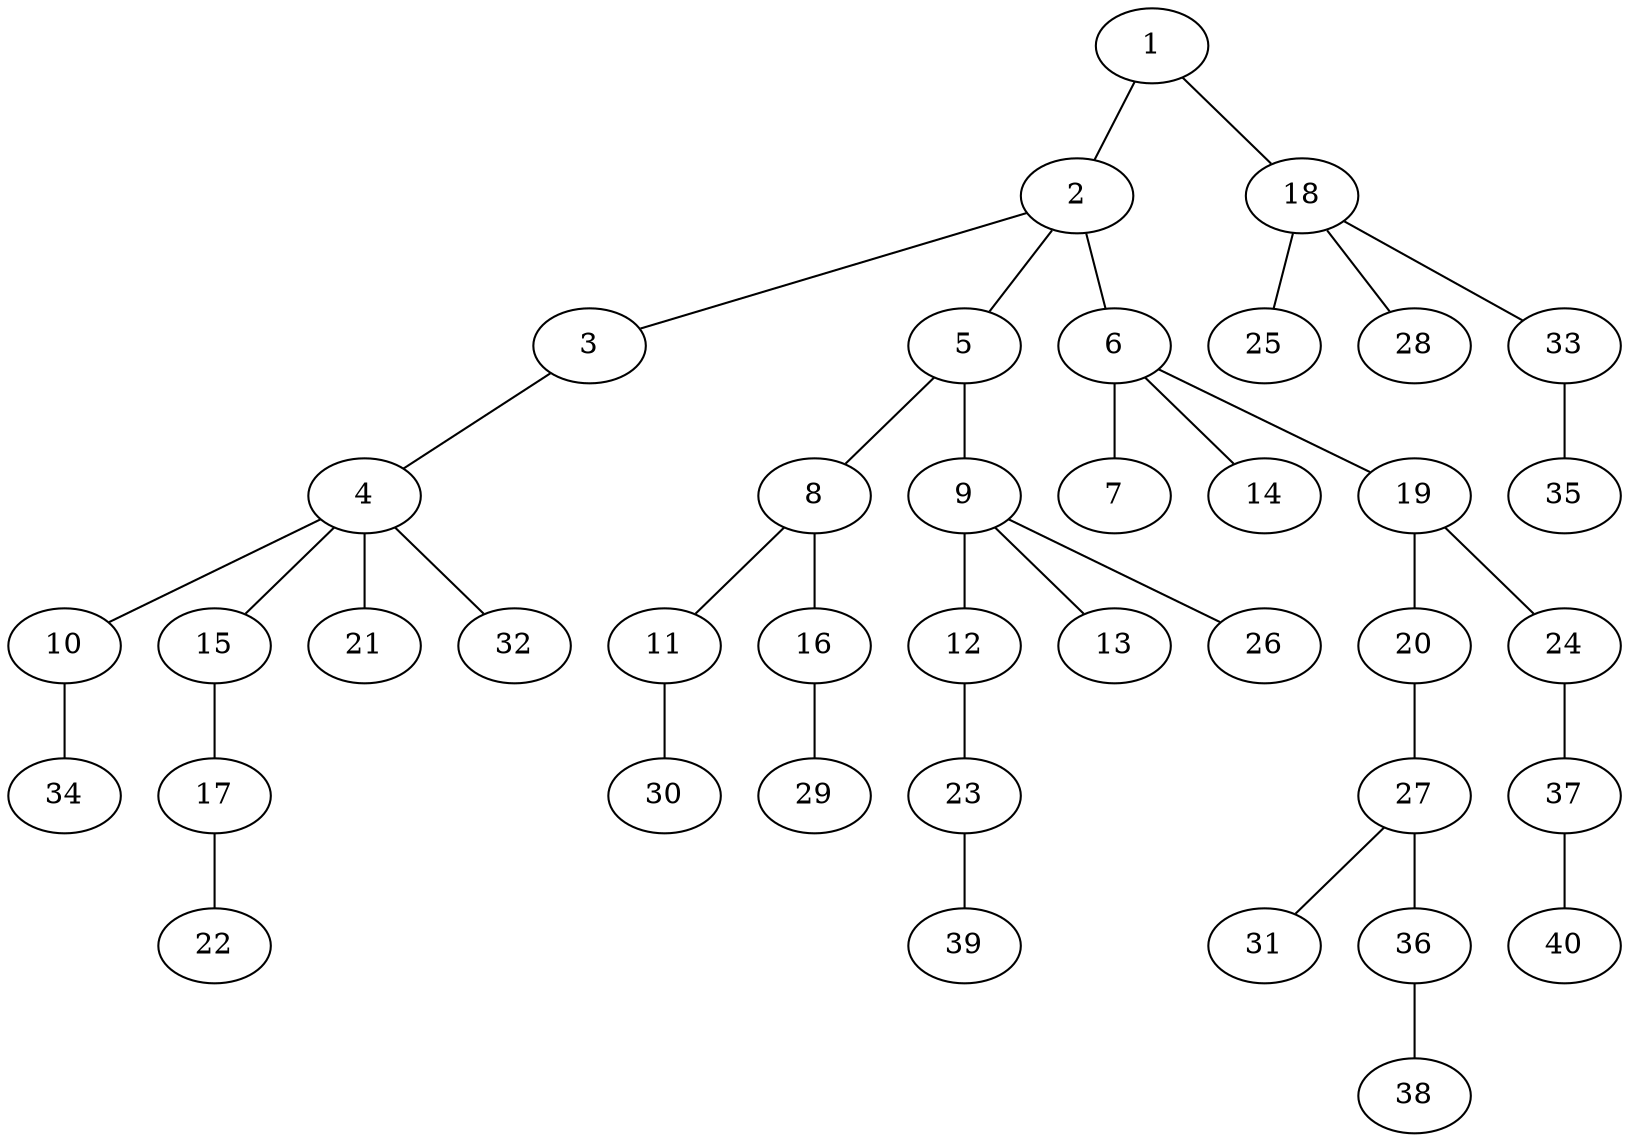 graph graphname {1--2
1--18
2--3
2--5
2--6
3--4
4--10
4--15
4--21
4--32
5--8
5--9
6--7
6--14
6--19
8--11
8--16
9--12
9--13
9--26
10--34
11--30
12--23
15--17
16--29
17--22
18--25
18--28
18--33
19--20
19--24
20--27
23--39
24--37
27--31
27--36
33--35
36--38
37--40
}